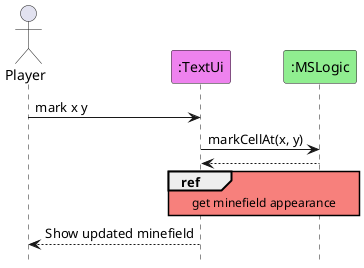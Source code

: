 @startuml

hide footbox
skinparam sequenceReferenceBackgroundColor #f7807c

actor Player

participant ":TextUi" as TextUi #EE82EE
participant ":MSLogic" as MSLogic #90EE90

Player -> TextUi : mark x y
TextUi -> MSLogic : markCellAt(x, y)
return

ref over TextUi, MSLogic
    get minefield appearance
end ref

TextUi --> Player : Show updated minefield

@enduml
